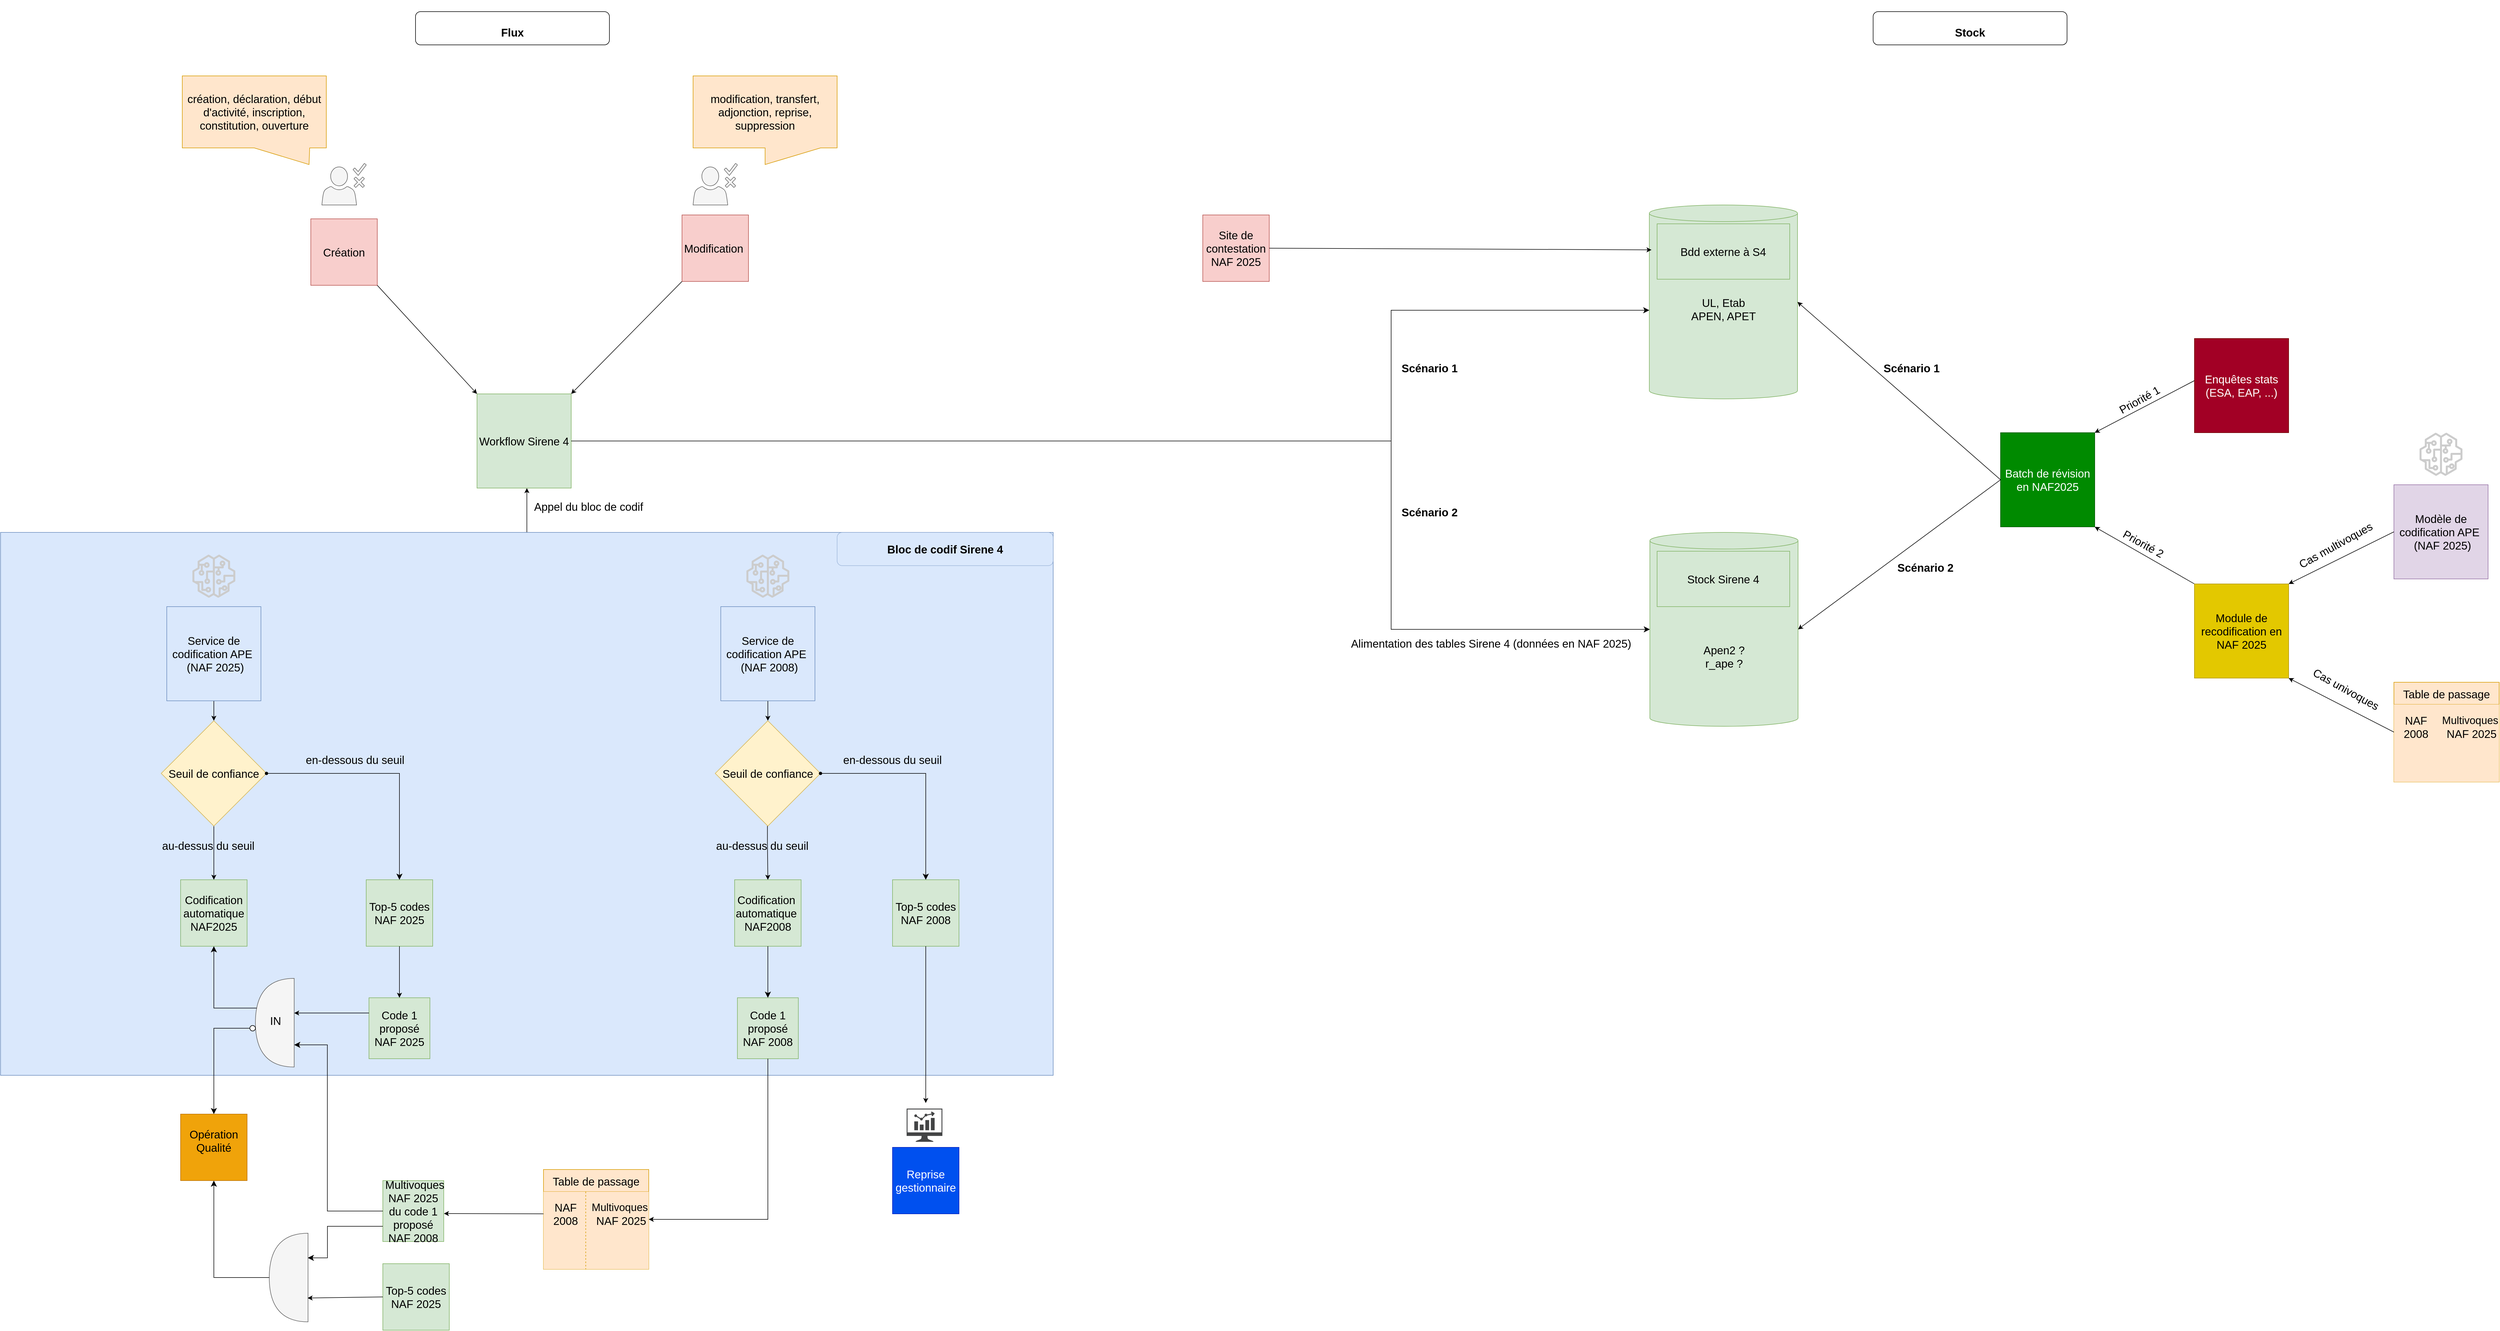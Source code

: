 <mxfile version="24.6.3" type="github">
  <diagram name="Page-1" id="qdVHiyYg8f9BKUNEij3J">
    <mxGraphModel dx="2718" dy="1852" grid="1" gridSize="10" guides="1" tooltips="1" connect="1" arrows="1" fold="1" page="1" pageScale="1" pageWidth="1169" pageHeight="827" math="0" shadow="0">
      <root>
        <mxCell id="0" />
        <mxCell id="1" parent="0" />
        <mxCell id="wSmamIy-QW6w1RSmSMdU-129" value="" style="edgeStyle=orthogonalEdgeStyle;rounded=0;orthogonalLoop=1;jettySize=auto;html=1;" parent="1" source="RjrmRjccAGC_DrgQe7qA-4" edge="1">
          <mxGeometry relative="1" as="geometry">
            <mxPoint x="-540" as="targetPoint" />
          </mxGeometry>
        </mxCell>
        <mxCell id="wSmamIy-QW6w1RSmSMdU-139" value="Appel du bloc de codif" style="edgeLabel;html=1;align=center;verticalAlign=middle;resizable=0;points=[];strokeColor=#6c8ebf;fontFamily=Helvetica;fontSize=20;fontColor=default;fillColor=#dae8fc;labelBackgroundColor=none;" parent="wSmamIy-QW6w1RSmSMdU-129" vertex="1" connectable="0">
          <mxGeometry x="0.153" y="-1" relative="1" as="geometry">
            <mxPoint x="109" y="-1" as="offset" />
          </mxGeometry>
        </mxCell>
        <mxCell id="RjrmRjccAGC_DrgQe7qA-4" value="" style="rounded=0;whiteSpace=wrap;html=1;fillColor=#dae8fc;strokeColor=#6c8ebf;fontSize=20;" parent="1" vertex="1">
          <mxGeometry x="-1490" y="80" width="1900" height="980" as="geometry" />
        </mxCell>
        <mxCell id="wSmamIy-QW6w1RSmSMdU-16" value="" style="edgeStyle=orthogonalEdgeStyle;rounded=0;orthogonalLoop=1;jettySize=auto;html=1;fontSize=20;" parent="1" source="QqVG2MAbsxLsP4SQ3CaF-13" target="RjrmRjccAGC_DrgQe7qA-10" edge="1">
          <mxGeometry relative="1" as="geometry" />
        </mxCell>
        <mxCell id="QqVG2MAbsxLsP4SQ3CaF-13" value="&lt;span style=&quot;font-size: 20px;&quot;&gt;Service de codification APE&amp;nbsp;&lt;/span&gt;&lt;div style=&quot;font-size: 20px;&quot;&gt;&lt;span style=&quot;font-size: 20px;&quot;&gt;&amp;nbsp;(NAF 2025)&lt;/span&gt;&lt;/div&gt;" style="whiteSpace=wrap;html=1;aspect=fixed;fillColor=#dae8fc;strokeColor=#6c8ebf;fontSize=20;" parent="1" vertex="1">
          <mxGeometry x="-1190" y="214" width="170" height="170" as="geometry" />
        </mxCell>
        <mxCell id="QqVG2MAbsxLsP4SQ3CaF-20" value="" style="sketch=0;outlineConnect=0;fontColor=#232F3E;gradientColor=none;fillColor=#CCCCCC;strokeColor=none;dashed=0;verticalLabelPosition=bottom;verticalAlign=top;align=center;html=1;fontSize=20;fontStyle=0;aspect=fixed;pointerEvents=1;shape=mxgraph.aws4.sagemaker_model;" parent="1" vertex="1">
          <mxGeometry x="-1144" y="120" width="78" height="78" as="geometry" />
        </mxCell>
        <mxCell id="wSmamIy-QW6w1RSmSMdU-15" value="" style="edgeStyle=orthogonalEdgeStyle;rounded=0;orthogonalLoop=1;jettySize=auto;html=1;fontSize=20;" parent="1" source="RjrmRjccAGC_DrgQe7qA-10" target="RjrmRjccAGC_DrgQe7qA-14" edge="1">
          <mxGeometry relative="1" as="geometry" />
        </mxCell>
        <mxCell id="RjrmRjccAGC_DrgQe7qA-10" value="&lt;br style=&quot;font-size: 20px;&quot;&gt;&lt;span style=&quot;forced-color-adjust: none; color: rgb(0, 0, 0); font-family: Helvetica; font-style: normal; font-variant-ligatures: normal; font-variant-caps: normal; font-weight: 400; letter-spacing: normal; orphans: 2; text-align: center; text-indent: 0px; text-transform: none; widows: 2; word-spacing: 0px; -webkit-text-stroke-width: 0px; white-space: normal; text-decoration-thickness: initial; text-decoration-style: initial; text-decoration-color: initial; font-size: 20px;&quot;&gt;Seuil de confiance&lt;/span&gt;&lt;div style=&quot;font-size: 20px;&quot;&gt;&lt;br style=&quot;font-size: 20px;&quot;&gt;&lt;/div&gt;" style="rhombus;whiteSpace=wrap;html=1;fillColor=#fff2cc;strokeColor=#d6b656;fontSize=20;" parent="1" vertex="1">
          <mxGeometry x="-1200" y="420" width="190" height="190" as="geometry" />
        </mxCell>
        <mxCell id="RjrmRjccAGC_DrgQe7qA-14" value="&lt;span style=&quot;font-size: 20px;&quot;&gt;Codification&lt;/span&gt;&lt;div&gt;&lt;span style=&quot;font-size: 20px;&quot;&gt;automatique&lt;/span&gt;&lt;div&gt;&lt;span style=&quot;font-size: 20px;&quot;&gt;NAF2025&lt;/span&gt;&lt;/div&gt;&lt;/div&gt;" style="whiteSpace=wrap;html=1;aspect=fixed;fillColor=#d5e8d4;strokeColor=#82b366;fontSize=20;" parent="1" vertex="1">
          <mxGeometry x="-1165" y="707" width="120" height="120" as="geometry" />
        </mxCell>
        <mxCell id="RjrmRjccAGC_DrgQe7qA-16" value="&lt;h1&gt;&lt;font style=&quot;font-size: 20px;&quot;&gt;Stock&lt;/font&gt;&lt;/h1&gt;" style="rounded=1;whiteSpace=wrap;html=1;fontSize=20;" parent="1" vertex="1">
          <mxGeometry x="1890" y="-860" width="350" height="60" as="geometry" />
        </mxCell>
        <mxCell id="RjrmRjccAGC_DrgQe7qA-19" value="&lt;font style=&quot;font-size: 20px;&quot;&gt;&lt;b style=&quot;font-size: 20px;&quot;&gt;Bloc de codif Sirene 4&lt;/b&gt;&lt;/font&gt;" style="rounded=1;whiteSpace=wrap;html=1;dashed=1;fillColor=#dae8fc;strokeColor=#6c8ebf;dashPattern=1 1;fontSize=20;" parent="1" vertex="1">
          <mxGeometry x="20" y="80" width="390" height="60" as="geometry" />
        </mxCell>
        <mxCell id="wSmamIy-QW6w1RSmSMdU-9" value="&lt;div&gt;&lt;br&gt;&lt;/div&gt;&lt;div&gt;&lt;br&gt;&lt;/div&gt;&lt;div&gt;&lt;br&gt;&lt;/div&gt;&lt;div&gt;Apen2 ?&lt;/div&gt;&lt;div&gt;r_ape ?&lt;br&gt;&lt;/div&gt;" style="shape=cylinder3;whiteSpace=wrap;html=1;boundedLbl=1;backgroundOutline=1;size=15;fillColor=#d5e8d4;strokeColor=#82b366;fontSize=20;" parent="1" vertex="1">
          <mxGeometry x="1487" y="80" width="267.5" height="350" as="geometry" />
        </mxCell>
        <mxCell id="wSmamIy-QW6w1RSmSMdU-14" value="&lt;div&gt;Stock Sirene 4&lt;/div&gt;" style="rounded=0;whiteSpace=wrap;html=1;fillStyle=auto;glass=0;shadow=0;fillColor=#d5e8d4;strokeColor=#82b366;fontSize=20;" parent="1" vertex="1">
          <mxGeometry x="1500.06" y="114" width="239.37" height="100" as="geometry" />
        </mxCell>
        <mxCell id="wSmamIy-QW6w1RSmSMdU-19" value="&lt;span style=&quot;font-size: 20px;&quot;&gt;Opération Qualité&lt;/span&gt;&lt;div&gt;&lt;br&gt;&lt;/div&gt;" style="whiteSpace=wrap;html=1;aspect=fixed;fillColor=#f0a30a;strokeColor=#BD7000;fontSize=20;fontColor=#000000;" parent="1" vertex="1">
          <mxGeometry x="-1165" y="1130" width="120" height="120" as="geometry" />
        </mxCell>
        <mxCell id="wSmamIy-QW6w1RSmSMdU-23" value="" style="shape=waypoint;sketch=0;fillStyle=solid;size=6;pointerEvents=1;points=[];fillColor=none;resizable=0;rotatable=0;perimeter=centerPerimeter;snapToPoint=1;" parent="1" vertex="1">
          <mxGeometry x="-1020" y="505" width="20" height="20" as="geometry" />
        </mxCell>
        <mxCell id="wSmamIy-QW6w1RSmSMdU-24" value="au-dessus du seuil" style="text;html=1;strokeColor=none;fillColor=none;align=center;verticalAlign=middle;whiteSpace=wrap;rounded=0;rotation=0;fontFamily=Helvetica;fontSize=20;fontColor=default;" parent="1" vertex="1">
          <mxGeometry x="-1200" y="630" width="170" height="30" as="geometry" />
        </mxCell>
        <mxCell id="wSmamIy-QW6w1RSmSMdU-25" value="&lt;div&gt;en-dessous du seuil&lt;/div&gt;" style="text;html=1;strokeColor=none;fillColor=none;align=center;verticalAlign=middle;whiteSpace=wrap;rounded=0;rotation=0;fontFamily=Helvetica;fontSize=20;fontColor=default;" parent="1" vertex="1">
          <mxGeometry x="-940" y="475" width="180" height="30" as="geometry" />
        </mxCell>
        <mxCell id="wSmamIy-QW6w1RSmSMdU-28" value="" style="edgeStyle=orthogonalEdgeStyle;rounded=0;orthogonalLoop=1;jettySize=auto;html=1;fontSize=20;" parent="1" source="wSmamIy-QW6w1RSmSMdU-29" target="wSmamIy-QW6w1RSmSMdU-31" edge="1">
          <mxGeometry relative="1" as="geometry" />
        </mxCell>
        <mxCell id="wSmamIy-QW6w1RSmSMdU-29" value="&lt;span style=&quot;font-size: 20px;&quot;&gt;Service de codification APE&amp;nbsp;&lt;/span&gt;&lt;div style=&quot;font-size: 20px;&quot;&gt;&lt;span style=&quot;font-size: 20px;&quot;&gt;&amp;nbsp;(NAF 2008)&lt;/span&gt;&lt;/div&gt;" style="whiteSpace=wrap;html=1;aspect=fixed;fillColor=#dae8fc;strokeColor=#6c8ebf;fontSize=20;" parent="1" vertex="1">
          <mxGeometry x="-190" y="214" width="170" height="170" as="geometry" />
        </mxCell>
        <mxCell id="wSmamIy-QW6w1RSmSMdU-30" value="" style="sketch=0;outlineConnect=0;fontColor=#232F3E;gradientColor=none;fillColor=#CCCCCC;strokeColor=none;dashed=0;verticalLabelPosition=bottom;verticalAlign=top;align=center;html=1;fontSize=20;fontStyle=0;aspect=fixed;pointerEvents=1;shape=mxgraph.aws4.sagemaker_model;" parent="1" vertex="1">
          <mxGeometry x="-144" y="120" width="78" height="78" as="geometry" />
        </mxCell>
        <mxCell id="wSmamIy-QW6w1RSmSMdU-31" value="&lt;br style=&quot;font-size: 20px;&quot;&gt;&lt;span style=&quot;forced-color-adjust: none; color: rgb(0, 0, 0); font-family: Helvetica; font-style: normal; font-variant-ligatures: normal; font-variant-caps: normal; font-weight: 400; letter-spacing: normal; orphans: 2; text-align: center; text-indent: 0px; text-transform: none; widows: 2; word-spacing: 0px; -webkit-text-stroke-width: 0px; white-space: normal; text-decoration-thickness: initial; text-decoration-style: initial; text-decoration-color: initial; font-size: 20px;&quot;&gt;Seuil de confiance&lt;/span&gt;&lt;div style=&quot;font-size: 20px;&quot;&gt;&lt;br style=&quot;font-size: 20px;&quot;&gt;&lt;/div&gt;" style="rhombus;whiteSpace=wrap;html=1;fillColor=#fff2cc;strokeColor=#d6b656;fontSize=20;" parent="1" vertex="1">
          <mxGeometry x="-200" y="420" width="190" height="190" as="geometry" />
        </mxCell>
        <mxCell id="wSmamIy-QW6w1RSmSMdU-32" value="&lt;span style=&quot;font-size: 20px;&quot;&gt;Codification&amp;nbsp;&lt;/span&gt;&lt;div&gt;&lt;span style=&quot;font-size: 20px;&quot;&gt;automatique&amp;nbsp;&lt;/span&gt;&lt;/div&gt;&lt;div&gt;&lt;span style=&quot;font-size: 20px;&quot;&gt;NAF2008&lt;/span&gt;&lt;/div&gt;" style="whiteSpace=wrap;html=1;aspect=fixed;fillColor=#d5e8d4;strokeColor=#82b366;fontSize=20;" parent="1" vertex="1">
          <mxGeometry x="-165" y="707" width="120" height="120" as="geometry" />
        </mxCell>
        <mxCell id="wSmamIy-QW6w1RSmSMdU-34" value="au-dessus du seuil" style="text;html=1;strokeColor=none;fillColor=none;align=center;verticalAlign=middle;whiteSpace=wrap;rounded=0;rotation=0;fontFamily=Helvetica;fontSize=20;fontColor=default;" parent="1" vertex="1">
          <mxGeometry x="-200" y="630" width="170" height="30" as="geometry" />
        </mxCell>
        <mxCell id="wSmamIy-QW6w1RSmSMdU-35" value="&lt;div&gt;en-dessous du seuil&lt;/div&gt;" style="text;html=1;strokeColor=none;fillColor=none;align=center;verticalAlign=middle;whiteSpace=wrap;rounded=0;rotation=0;fontFamily=Helvetica;fontSize=20;fontColor=default;" parent="1" vertex="1">
          <mxGeometry x="30" y="475" width="180" height="30" as="geometry" />
        </mxCell>
        <mxCell id="wSmamIy-QW6w1RSmSMdU-39" value="&lt;span style=&quot;font-size: 20px;&quot;&gt;Top-5 codes NAF&lt;/span&gt;&lt;span style=&quot;background-color: initial;&quot;&gt;&amp;nbsp;2025&lt;/span&gt;" style="whiteSpace=wrap;html=1;aspect=fixed;fillColor=#d5e8d4;strokeColor=#82b366;fontSize=20;" parent="1" vertex="1">
          <mxGeometry x="-830" y="707" width="120" height="120" as="geometry" />
        </mxCell>
        <mxCell id="wSmamIy-QW6w1RSmSMdU-42" value="" style="shape=waypoint;sketch=0;fillStyle=solid;size=6;pointerEvents=1;points=[];fillColor=none;resizable=0;rotatable=0;perimeter=centerPerimeter;snapToPoint=1;" parent="1" vertex="1">
          <mxGeometry x="-20" y="505" width="20" height="20" as="geometry" />
        </mxCell>
        <mxCell id="wSmamIy-QW6w1RSmSMdU-43" value="&lt;span style=&quot;font-size: 20px;&quot;&gt;Top-5 codes NAF&lt;/span&gt;&lt;span style=&quot;background-color: initial;&quot;&gt;&amp;nbsp;2008&lt;/span&gt;" style="whiteSpace=wrap;html=1;aspect=fixed;fillColor=#d5e8d4;strokeColor=#82b366;fontSize=20;" parent="1" vertex="1">
          <mxGeometry x="120" y="707" width="120" height="120" as="geometry" />
        </mxCell>
        <mxCell id="wSmamIy-QW6w1RSmSMdU-44" value="" style="edgeStyle=segmentEdgeStyle;endArrow=classic;html=1;curved=0;rounded=0;endSize=8;startSize=8;exitX=0.862;exitY=1.154;exitDx=0;exitDy=0;exitPerimeter=0;entryX=0.5;entryY=0;entryDx=0;entryDy=0;" parent="1" source="wSmamIy-QW6w1RSmSMdU-23" target="wSmamIy-QW6w1RSmSMdU-39" edge="1">
          <mxGeometry width="50" height="50" relative="1" as="geometry">
            <mxPoint x="-380" y="670" as="sourcePoint" />
            <mxPoint x="-330" y="620" as="targetPoint" />
          </mxGeometry>
        </mxCell>
        <mxCell id="wSmamIy-QW6w1RSmSMdU-45" value="" style="edgeStyle=segmentEdgeStyle;endArrow=classic;html=1;curved=0;rounded=0;endSize=8;startSize=8;" parent="1" source="wSmamIy-QW6w1RSmSMdU-42" target="wSmamIy-QW6w1RSmSMdU-43" edge="1">
          <mxGeometry width="50" height="50" relative="1" as="geometry">
            <mxPoint y="515" as="sourcePoint" />
            <mxPoint x="-760" y="700" as="targetPoint" />
          </mxGeometry>
        </mxCell>
        <mxCell id="wSmamIy-QW6w1RSmSMdU-47" value="" style="edgeStyle=orthogonalEdgeStyle;rounded=0;orthogonalLoop=1;jettySize=auto;html=1;fontSize=20;entryX=0.5;entryY=0;entryDx=0;entryDy=0;" parent="1" target="wSmamIy-QW6w1RSmSMdU-32" edge="1">
          <mxGeometry relative="1" as="geometry">
            <mxPoint x="-105.77" y="610" as="sourcePoint" />
            <mxPoint x="-105.77" y="690" as="targetPoint" />
            <Array as="points">
              <mxPoint x="-106" y="640" />
              <mxPoint x="-105" y="640" />
            </Array>
          </mxGeometry>
        </mxCell>
        <mxCell id="wSmamIy-QW6w1RSmSMdU-89" value="Table de passage" style="shape=table;startSize=40;container=1;collapsible=0;childLayout=tableLayout;fixedRows=1;rowLines=0;fontStyle=0;strokeColor=#d79b00;fontSize=20;align=center;verticalAlign=middle;fontFamily=Helvetica;fillColor=#ffe6cc;" parent="1" vertex="1">
          <mxGeometry x="-510" y="1230" width="190" height="180" as="geometry" />
        </mxCell>
        <mxCell id="wSmamIy-QW6w1RSmSMdU-90" value="" style="shape=tableRow;horizontal=0;startSize=0;swimlaneHead=0;swimlaneBody=0;top=0;left=0;bottom=0;right=0;collapsible=0;dropTarget=0;fillColor=#ffe6cc;points=[[0,0.5],[1,0.5]];portConstraint=eastwest;strokeColor=#d79b00;fontSize=20;align=center;verticalAlign=middle;fontFamily=Helvetica;" parent="wSmamIy-QW6w1RSmSMdU-89" vertex="1">
          <mxGeometry y="40" width="190" height="80" as="geometry" />
        </mxCell>
        <mxCell id="wSmamIy-QW6w1RSmSMdU-91" value="NAF 2008" style="shape=partialRectangle;html=1;whiteSpace=wrap;connectable=0;fillColor=#ffe6cc;top=0;left=0;bottom=0;right=0;overflow=hidden;pointerEvents=1;strokeColor=#d79b00;fontSize=20;align=center;verticalAlign=middle;fontFamily=Helvetica;" parent="wSmamIy-QW6w1RSmSMdU-90" vertex="1">
          <mxGeometry width="80" height="80" as="geometry">
            <mxRectangle width="80" height="80" as="alternateBounds" />
          </mxGeometry>
        </mxCell>
        <mxCell id="wSmamIy-QW6w1RSmSMdU-92" value="&lt;font style=&quot;font-size: 19px;&quot;&gt;Multivoques&amp;nbsp;&lt;/font&gt;&lt;div&gt;NAF 2025&lt;/div&gt;" style="shape=partialRectangle;html=1;whiteSpace=wrap;connectable=0;fillColor=#ffe6cc;top=0;left=0;bottom=0;right=0;align=center;spacingLeft=6;overflow=hidden;strokeColor=#d79b00;fontSize=20;verticalAlign=middle;fontFamily=Helvetica;" parent="wSmamIy-QW6w1RSmSMdU-90" vertex="1">
          <mxGeometry x="80" width="110" height="80" as="geometry">
            <mxRectangle width="110" height="80" as="alternateBounds" />
          </mxGeometry>
        </mxCell>
        <mxCell id="wSmamIy-QW6w1RSmSMdU-93" value="" style="shape=tableRow;horizontal=0;startSize=0;swimlaneHead=0;swimlaneBody=0;top=0;left=0;bottom=0;right=0;collapsible=0;dropTarget=0;fillColor=#ffe6cc;points=[[0,0.5],[1,0.5]];portConstraint=eastwest;strokeColor=#d79b00;fontSize=20;align=center;verticalAlign=middle;fontFamily=Helvetica;" parent="wSmamIy-QW6w1RSmSMdU-89" vertex="1">
          <mxGeometry y="120" width="190" height="30" as="geometry" />
        </mxCell>
        <mxCell id="wSmamIy-QW6w1RSmSMdU-94" value="" style="shape=partialRectangle;html=1;whiteSpace=wrap;connectable=0;fillColor=#ffe6cc;top=0;left=0;bottom=0;right=0;overflow=hidden;strokeColor=#d79b00;fontSize=20;align=center;verticalAlign=middle;fontFamily=Helvetica;" parent="wSmamIy-QW6w1RSmSMdU-93" vertex="1">
          <mxGeometry width="80" height="30" as="geometry">
            <mxRectangle width="80" height="30" as="alternateBounds" />
          </mxGeometry>
        </mxCell>
        <mxCell id="wSmamIy-QW6w1RSmSMdU-95" value="" style="shape=partialRectangle;html=1;whiteSpace=wrap;connectable=0;fillColor=#ffe6cc;top=0;left=0;bottom=0;right=0;align=center;spacingLeft=6;overflow=hidden;strokeColor=#d79b00;fontSize=20;verticalAlign=middle;fontFamily=Helvetica;" parent="wSmamIy-QW6w1RSmSMdU-93" vertex="1">
          <mxGeometry x="80" width="110" height="30" as="geometry">
            <mxRectangle width="110" height="30" as="alternateBounds" />
          </mxGeometry>
        </mxCell>
        <mxCell id="wSmamIy-QW6w1RSmSMdU-96" value="" style="shape=tableRow;horizontal=0;startSize=0;swimlaneHead=0;swimlaneBody=0;top=0;left=0;bottom=0;right=0;collapsible=0;dropTarget=0;fillColor=#ffe6cc;points=[[0,0.5],[1,0.5]];portConstraint=eastwest;strokeColor=#d79b00;fontSize=20;align=center;verticalAlign=middle;fontFamily=Helvetica;" parent="wSmamIy-QW6w1RSmSMdU-89" vertex="1">
          <mxGeometry y="150" width="190" height="30" as="geometry" />
        </mxCell>
        <mxCell id="wSmamIy-QW6w1RSmSMdU-97" value="" style="shape=partialRectangle;html=1;whiteSpace=wrap;connectable=0;fillColor=#ffe6cc;top=0;left=0;bottom=0;right=0;overflow=hidden;strokeColor=#d79b00;fontSize=20;align=center;verticalAlign=middle;fontFamily=Helvetica;" parent="wSmamIy-QW6w1RSmSMdU-96" vertex="1">
          <mxGeometry width="80" height="30" as="geometry">
            <mxRectangle width="80" height="30" as="alternateBounds" />
          </mxGeometry>
        </mxCell>
        <mxCell id="wSmamIy-QW6w1RSmSMdU-98" value="" style="shape=partialRectangle;html=1;whiteSpace=wrap;connectable=0;fillColor=#ffe6cc;top=0;left=0;bottom=0;right=0;align=center;spacingLeft=6;overflow=hidden;strokeColor=#d79b00;fontSize=20;verticalAlign=middle;fontFamily=Helvetica;" parent="wSmamIy-QW6w1RSmSMdU-96" vertex="1">
          <mxGeometry x="80" width="110" height="30" as="geometry">
            <mxRectangle width="110" height="30" as="alternateBounds" />
          </mxGeometry>
        </mxCell>
        <mxCell id="wSmamIy-QW6w1RSmSMdU-48" value="&lt;span style=&quot;font-size: 20px;&quot;&gt;Reprise gestionnaire&lt;/span&gt;" style="whiteSpace=wrap;html=1;aspect=fixed;fillColor=#0050ef;strokeColor=#001DBC;fontSize=20;fontColor=#ffffff;" parent="1" vertex="1">
          <mxGeometry x="120" y="1190" width="120" height="120" as="geometry" />
        </mxCell>
        <mxCell id="wSmamIy-QW6w1RSmSMdU-103" value="" style="shape=or;whiteSpace=wrap;html=1;direction=south;rotation=90;strokeColor=#666666;align=center;verticalAlign=middle;fontFamily=Helvetica;fontSize=20;fontColor=#333333;fillColor=#f5f5f5;" parent="1" vertex="1">
          <mxGeometry x="-1075" y="930" width="160" height="70" as="geometry" />
        </mxCell>
        <mxCell id="wSmamIy-QW6w1RSmSMdU-108" value="Code 1 proposé&lt;div&gt;NAF 2008&lt;/div&gt;" style="whiteSpace=wrap;html=1;aspect=fixed;fillColor=#d5e8d4;strokeColor=#82b366;fontSize=20;" parent="1" vertex="1">
          <mxGeometry x="-160" y="920" width="110" height="110" as="geometry" />
        </mxCell>
        <mxCell id="wSmamIy-QW6w1RSmSMdU-109" value="" style="edgeStyle=segmentEdgeStyle;endArrow=classic;html=1;curved=0;rounded=0;endSize=8;startSize=8;entryX=0.5;entryY=0;entryDx=0;entryDy=0;" parent="1" source="wSmamIy-QW6w1RSmSMdU-32" target="wSmamIy-QW6w1RSmSMdU-108" edge="1">
          <mxGeometry width="50" height="50" relative="1" as="geometry">
            <mxPoint x="-190" y="1169.95" as="sourcePoint" />
            <mxPoint x="-140" y="1119.95" as="targetPoint" />
          </mxGeometry>
        </mxCell>
        <mxCell id="wSmamIy-QW6w1RSmSMdU-110" value="" style="endArrow=classic;html=1;rounded=0;exitX=0.5;exitY=1;exitDx=0;exitDy=0;entryX=1;entryY=0.5;entryDx=0;entryDy=0;" parent="1" source="wSmamIy-QW6w1RSmSMdU-108" target="wSmamIy-QW6w1RSmSMdU-89" edge="1">
          <mxGeometry width="50" height="50" relative="1" as="geometry">
            <mxPoint x="-420" y="1040" as="sourcePoint" />
            <mxPoint x="-370" y="990" as="targetPoint" />
            <Array as="points">
              <mxPoint x="-105" y="1320" />
            </Array>
          </mxGeometry>
        </mxCell>
        <mxCell id="wSmamIy-QW6w1RSmSMdU-111" value="&amp;nbsp;Multivoques NAF 2025 du code 1 proposé NAF 2008" style="whiteSpace=wrap;html=1;aspect=fixed;fillColor=#d5e8d4;strokeColor=#82b366;fontSize=20;" parent="1" vertex="1">
          <mxGeometry x="-800" y="1250" width="110" height="110" as="geometry" />
        </mxCell>
        <mxCell id="wSmamIy-QW6w1RSmSMdU-113" value="Code 1 proposé&lt;div&gt;NAF 2025&lt;/div&gt;" style="whiteSpace=wrap;html=1;aspect=fixed;fillColor=#d5e8d4;strokeColor=#82b366;fontSize=20;" parent="1" vertex="1">
          <mxGeometry x="-825" y="920" width="110" height="110" as="geometry" />
        </mxCell>
        <mxCell id="wSmamIy-QW6w1RSmSMdU-117" value="&lt;span style=&quot;font-size: 20px;&quot;&gt;Création&lt;/span&gt;" style="whiteSpace=wrap;html=1;aspect=fixed;fillColor=#f8cecc;strokeColor=#b85450;fontSize=20;" parent="1" vertex="1">
          <mxGeometry x="-930" y="-486" width="120" height="120" as="geometry" />
        </mxCell>
        <mxCell id="wSmamIy-QW6w1RSmSMdU-118" value="&lt;span style=&quot;font-size: 20px;&quot;&gt;Modification&amp;nbsp;&lt;/span&gt;" style="whiteSpace=wrap;html=1;aspect=fixed;fillColor=#f8cecc;strokeColor=#b85450;fontSize=20;" parent="1" vertex="1">
          <mxGeometry x="-260" y="-493" width="120" height="120" as="geometry" />
        </mxCell>
        <mxCell id="wSmamIy-QW6w1RSmSMdU-119" value="Workflow Sirene 4" style="whiteSpace=wrap;html=1;aspect=fixed;fillColor=#d5e8d4;strokeColor=#82b366;fontSize=20;" parent="1" vertex="1">
          <mxGeometry x="-630" y="-170" width="170" height="170" as="geometry" />
        </mxCell>
        <mxCell id="wSmamIy-QW6w1RSmSMdU-120" value="" style="sketch=0;pointerEvents=1;shadow=0;dashed=0;html=1;strokeColor=#666666;fillColor=#f5f5f5;labelPosition=center;verticalLabelPosition=bottom;verticalAlign=top;outlineConnect=0;align=center;shape=mxgraph.office.users.approver;fontColor=#333333;fontSize=20;" parent="1" vertex="1">
          <mxGeometry x="-910" y="-586" width="80" height="75" as="geometry" />
        </mxCell>
        <mxCell id="wSmamIy-QW6w1RSmSMdU-121" value="" style="endArrow=classic;html=1;rounded=0;exitX=1;exitY=1;exitDx=0;exitDy=0;entryX=0;entryY=0;entryDx=0;entryDy=0;fontSize=20;" parent="1" source="wSmamIy-QW6w1RSmSMdU-117" target="wSmamIy-QW6w1RSmSMdU-119" edge="1">
          <mxGeometry width="50" height="50" relative="1" as="geometry">
            <mxPoint x="-410" y="-154" as="sourcePoint" />
            <mxPoint x="-240" y="-54" as="targetPoint" />
          </mxGeometry>
        </mxCell>
        <mxCell id="wSmamIy-QW6w1RSmSMdU-122" value="" style="sketch=0;pointerEvents=1;shadow=0;dashed=0;html=1;strokeColor=#666666;fillColor=#f5f5f5;labelPosition=center;verticalLabelPosition=bottom;verticalAlign=top;outlineConnect=0;align=center;shape=mxgraph.office.users.approver;fontColor=#333333;fontSize=20;" parent="1" vertex="1">
          <mxGeometry x="-240" y="-586" width="80" height="75" as="geometry" />
        </mxCell>
        <mxCell id="wSmamIy-QW6w1RSmSMdU-123" value="&lt;h1&gt;&lt;font style=&quot;font-size: 20px;&quot;&gt;Flux&lt;/font&gt;&lt;/h1&gt;" style="rounded=1;whiteSpace=wrap;html=1;fontSize=20;" parent="1" vertex="1">
          <mxGeometry x="-741" y="-860" width="350" height="60" as="geometry" />
        </mxCell>
        <mxCell id="wSmamIy-QW6w1RSmSMdU-124" value="" style="endArrow=classic;html=1;rounded=0;entryX=1;entryY=0;entryDx=0;entryDy=0;exitX=0;exitY=1;exitDx=0;exitDy=0;fontSize=20;" parent="1" source="wSmamIy-QW6w1RSmSMdU-118" target="wSmamIy-QW6w1RSmSMdU-119" edge="1">
          <mxGeometry width="50" height="50" relative="1" as="geometry">
            <mxPoint x="-410" y="-154" as="sourcePoint" />
            <mxPoint x="-360" y="-204" as="targetPoint" />
          </mxGeometry>
        </mxCell>
        <mxCell id="wSmamIy-QW6w1RSmSMdU-125" value="&lt;span style=&quot;font-size: 20px;&quot;&gt;modification, transfert, adjonction, reprise, suppression&lt;/span&gt;" style="shape=callout;whiteSpace=wrap;html=1;perimeter=calloutPerimeter;base=100;fillColor=#ffe6cc;strokeColor=#d79b00;" parent="1" vertex="1">
          <mxGeometry x="-240" y="-744" width="260" height="160" as="geometry" />
        </mxCell>
        <mxCell id="wSmamIy-QW6w1RSmSMdU-126" value="&lt;span style=&quot;font-size: 20px;&quot;&gt;création, déclaration, début d&#39;activité, inscription, constitution, ouverture&lt;/span&gt;" style="shape=callout;whiteSpace=wrap;html=1;perimeter=calloutPerimeter;base=100;position2=0.88;fillColor=#ffe6cc;strokeColor=#d79b00;" parent="1" vertex="1">
          <mxGeometry x="-1162" y="-744" width="260" height="160" as="geometry" />
        </mxCell>
        <mxCell id="wSmamIy-QW6w1RSmSMdU-140" value="" style="endArrow=classic;html=1;rounded=0;exitX=0.5;exitY=1;exitDx=0;exitDy=0;" parent="1" source="wSmamIy-QW6w1RSmSMdU-39" target="wSmamIy-QW6w1RSmSMdU-113" edge="1">
          <mxGeometry width="50" height="50" relative="1" as="geometry">
            <mxPoint x="-650" y="1030" as="sourcePoint" />
            <mxPoint x="-640" y="1150" as="targetPoint" />
          </mxGeometry>
        </mxCell>
        <mxCell id="wSmamIy-QW6w1RSmSMdU-142" value="IN" style="edgeLabel;html=1;align=center;verticalAlign=middle;resizable=0;points=[];strokeColor=#6c8ebf;fontFamily=Helvetica;fontSize=20;fontColor=default;fillColor=#dae8fc;labelBackgroundColor=none;" parent="1" vertex="1" connectable="0">
          <mxGeometry x="-769.996" y="-100.0" as="geometry">
            <mxPoint x="-224" y="1061" as="offset" />
          </mxGeometry>
        </mxCell>
        <mxCell id="wSmamIy-QW6w1RSmSMdU-144" value="" style="endArrow=classic;html=1;rounded=0;exitX=0;exitY=0.5;exitDx=0;exitDy=0;entryX=1.002;entryY=0.541;entryDx=0;entryDy=0;entryPerimeter=0;" parent="1" source="wSmamIy-QW6w1RSmSMdU-90" target="wSmamIy-QW6w1RSmSMdU-111" edge="1">
          <mxGeometry width="50" height="50" relative="1" as="geometry">
            <mxPoint x="-520" y="1391.58" as="sourcePoint" />
            <mxPoint x="-710" y="1390" as="targetPoint" />
            <Array as="points" />
          </mxGeometry>
        </mxCell>
        <mxCell id="wSmamIy-QW6w1RSmSMdU-146" value="" style="edgeStyle=elbowEdgeStyle;elbow=horizontal;endArrow=classic;html=1;curved=0;rounded=0;endSize=8;startSize=8;exitX=0;exitY=0.5;exitDx=0;exitDy=0;entryX=0;entryY=0.25;entryDx=0;entryDy=0;entryPerimeter=0;" parent="1" source="wSmamIy-QW6w1RSmSMdU-111" target="wSmamIy-QW6w1RSmSMdU-103" edge="1">
          <mxGeometry width="50" height="50" relative="1" as="geometry">
            <mxPoint x="-825" y="1640" as="sourcePoint" />
            <mxPoint x="-960.11" y="920" as="targetPoint" />
            <Array as="points">
              <mxPoint x="-900.11" y="1170" />
              <mxPoint x="-880.11" y="1170" />
              <mxPoint x="-850.11" y="1160" />
              <mxPoint x="-940.11" y="1158" />
            </Array>
          </mxGeometry>
        </mxCell>
        <mxCell id="wSmamIy-QW6w1RSmSMdU-148" value="" style="endArrow=classic;html=1;rounded=0;exitX=0;exitY=0.25;exitDx=0;exitDy=0;entryX=0;entryY=0.609;entryDx=0;entryDy=0;entryPerimeter=0;" parent="1" source="wSmamIy-QW6w1RSmSMdU-113" target="wSmamIy-QW6w1RSmSMdU-103" edge="1">
          <mxGeometry width="50" height="50" relative="1" as="geometry">
            <mxPoint x="-902" y="970" as="sourcePoint" />
            <mxPoint x="-852" y="920" as="targetPoint" />
          </mxGeometry>
        </mxCell>
        <mxCell id="wSmamIy-QW6w1RSmSMdU-150" value="" style="edgeStyle=segmentEdgeStyle;endArrow=classic;html=1;curved=0;rounded=0;endSize=8;startSize=8;exitX=0.966;exitY=0.665;exitDx=0;exitDy=0;exitPerimeter=0;" parent="1" source="wSmamIy-QW6w1RSmSMdU-103" target="RjrmRjccAGC_DrgQe7qA-14" edge="1">
          <mxGeometry width="50" height="50" relative="1" as="geometry">
            <mxPoint x="-1030" y="938" as="sourcePoint" />
            <mxPoint x="-1105" y="830" as="targetPoint" />
            <Array as="points">
              <mxPoint x="-1105" y="939" />
            </Array>
          </mxGeometry>
        </mxCell>
        <mxCell id="wSmamIy-QW6w1RSmSMdU-180" value="" style="ellipse;whiteSpace=wrap;html=1;aspect=fixed;" parent="1" vertex="1">
          <mxGeometry x="-1040" y="970" width="10" height="10" as="geometry" />
        </mxCell>
        <mxCell id="wSmamIy-QW6w1RSmSMdU-185" value="" style="edgeStyle=segmentEdgeStyle;endArrow=classic;html=1;curved=0;rounded=0;endSize=8;startSize=8;exitX=0;exitY=0.5;exitDx=0;exitDy=0;entryX=0.5;entryY=0;entryDx=0;entryDy=0;" parent="1" source="wSmamIy-QW6w1RSmSMdU-180" target="wSmamIy-QW6w1RSmSMdU-19" edge="1">
          <mxGeometry width="50" height="50" relative="1" as="geometry">
            <mxPoint x="-1140" y="1010" as="sourcePoint" />
            <mxPoint x="-1090" y="960" as="targetPoint" />
          </mxGeometry>
        </mxCell>
        <mxCell id="wSmamIy-QW6w1RSmSMdU-187" value="" style="line;strokeWidth=1;direction=south;html=1;dashed=1;fillColor=#ffe6cc;strokeColor=#d79b00;" parent="1" vertex="1">
          <mxGeometry x="-438.75" y="1270" width="10" height="140" as="geometry" />
        </mxCell>
        <mxCell id="wSmamIy-QW6w1RSmSMdU-188" value="&lt;span style=&quot;font-size: 20px;&quot;&gt;Top-5 codes NAF&lt;/span&gt;&lt;span style=&quot;background-color: initial;&quot;&gt;&amp;nbsp;2025&lt;/span&gt;" style="whiteSpace=wrap;html=1;aspect=fixed;fillColor=#d5e8d4;strokeColor=#82b366;fontSize=20;" parent="1" vertex="1">
          <mxGeometry x="-800" y="1400" width="120" height="120" as="geometry" />
        </mxCell>
        <mxCell id="wSmamIy-QW6w1RSmSMdU-189" value="" style="shape=or;whiteSpace=wrap;html=1;direction=south;rotation=90;strokeColor=#666666;align=center;verticalAlign=middle;fontFamily=Helvetica;fontSize=20;fontColor=#333333;fillColor=#f5f5f5;" parent="1" vertex="1">
          <mxGeometry x="-1050" y="1390" width="160" height="70" as="geometry" />
        </mxCell>
        <mxCell id="wSmamIy-QW6w1RSmSMdU-190" value="" style="endArrow=classic;html=1;rounded=0;exitX=0;exitY=0.5;exitDx=0;exitDy=0;entryX=0.011;entryY=0.269;entryDx=0;entryDy=0;entryPerimeter=0;" parent="1" source="wSmamIy-QW6w1RSmSMdU-188" target="wSmamIy-QW6w1RSmSMdU-189" edge="1">
          <mxGeometry width="50" height="50" relative="1" as="geometry">
            <mxPoint x="-370" y="850" as="sourcePoint" />
            <mxPoint x="-930" y="1461" as="targetPoint" />
          </mxGeometry>
        </mxCell>
        <mxCell id="wSmamIy-QW6w1RSmSMdU-191" value="" style="edgeStyle=elbowEdgeStyle;elbow=horizontal;endArrow=classic;html=1;curved=0;rounded=0;endSize=8;startSize=8;exitX=0;exitY=0.75;exitDx=0;exitDy=0;entryX=0.006;entryY=0.722;entryDx=0;entryDy=0;entryPerimeter=0;" parent="1" source="wSmamIy-QW6w1RSmSMdU-111" target="wSmamIy-QW6w1RSmSMdU-189" edge="1">
          <mxGeometry width="50" height="50" relative="1" as="geometry">
            <mxPoint x="-810" y="1420" as="sourcePoint" />
            <mxPoint x="-760" y="1370" as="targetPoint" />
            <Array as="points">
              <mxPoint x="-900" y="1340" />
              <mxPoint x="-890" y="1360" />
            </Array>
          </mxGeometry>
        </mxCell>
        <mxCell id="wSmamIy-QW6w1RSmSMdU-192" value="" style="edgeStyle=segmentEdgeStyle;endArrow=classic;html=1;curved=0;rounded=0;endSize=8;startSize=8;exitX=1;exitY=0.5;exitDx=0;exitDy=0;exitPerimeter=0;entryX=0.5;entryY=1;entryDx=0;entryDy=0;" parent="1" source="wSmamIy-QW6w1RSmSMdU-189" target="wSmamIy-QW6w1RSmSMdU-19" edge="1">
          <mxGeometry width="50" height="50" relative="1" as="geometry">
            <mxPoint x="-1150" y="1411" as="sourcePoint" />
            <mxPoint x="-1100" y="1361" as="targetPoint" />
          </mxGeometry>
        </mxCell>
        <mxCell id="amOeIo20IFjNNnTwznWV-1" value="" style="endArrow=classic;html=1;rounded=0;exitX=0.5;exitY=1;exitDx=0;exitDy=0;" parent="1" source="wSmamIy-QW6w1RSmSMdU-43" edge="1">
          <mxGeometry width="50" height="50" relative="1" as="geometry">
            <mxPoint x="180" y="827" as="sourcePoint" />
            <mxPoint x="180" y="1110" as="targetPoint" />
          </mxGeometry>
        </mxCell>
        <mxCell id="QqVG2MAbsxLsP4SQ3CaF-67" value="" style="sketch=0;pointerEvents=1;shadow=0;dashed=0;html=1;strokeColor=none;fillColor=#434445;aspect=fixed;labelPosition=center;verticalLabelPosition=bottom;verticalAlign=top;align=center;outlineConnect=0;shape=mxgraph.vvd.nsx_dashboard;fontSize=20;" parent="1" vertex="1">
          <mxGeometry x="145.48" y="1120" width="64.52" height="60" as="geometry" />
        </mxCell>
        <mxCell id="UrDVTEaT_6tUGHthFSmy-10" value="" style="edgeStyle=elbowEdgeStyle;elbow=horizontal;endArrow=classic;html=1;curved=0;rounded=0;endSize=8;startSize=8;entryX=0;entryY=0.5;entryDx=0;entryDy=0;entryPerimeter=0;exitX=1;exitY=0.5;exitDx=0;exitDy=0;" parent="1" source="wSmamIy-QW6w1RSmSMdU-119" target="wSmamIy-QW6w1RSmSMdU-9" edge="1">
          <mxGeometry width="50" height="50" relative="1" as="geometry">
            <mxPoint x="-370" y="360" as="sourcePoint" />
            <mxPoint x="-320" y="310" as="targetPoint" />
            <Array as="points">
              <mxPoint x="1020" y="130" />
              <mxPoint x="670" y="90" />
            </Array>
          </mxGeometry>
        </mxCell>
        <mxCell id="UrDVTEaT_6tUGHthFSmy-11" value="Alimentation des tables Sirene 4 (données en NAF 2025)" style="edgeLabel;html=1;align=center;verticalAlign=middle;resizable=0;points=[];strokeColor=#6c8ebf;fontFamily=Helvetica;fontSize=20;fontColor=default;fillColor=#dae8fc;labelBackgroundColor=none;" parent="1" vertex="1" connectable="0">
          <mxGeometry x="1200.001" y="280.0" as="geometry" />
        </mxCell>
        <mxCell id="UrDVTEaT_6tUGHthFSmy-17" value="Site de contestation NAF 2025" style="whiteSpace=wrap;html=1;aspect=fixed;fillColor=#f8cecc;strokeColor=#b85450;fontSize=20;" parent="1" vertex="1">
          <mxGeometry x="680" y="-493" width="120" height="120" as="geometry" />
        </mxCell>
        <mxCell id="UrDVTEaT_6tUGHthFSmy-25" value="" style="shape=image;html=1;verticalAlign=top;verticalLabelPosition=bottom;labelBackgroundColor=#ffffff;imageAspect=0;aspect=fixed;image=https://cdn2.iconfinder.com/data/icons/thin-line-icons-for-seo-and-development-1/64/SEO_international-128.png" parent="1" vertex="1">
          <mxGeometry x="684.5" y="-629" width="111" height="111" as="geometry" />
        </mxCell>
        <mxCell id="UrDVTEaT_6tUGHthFSmy-29" value="&lt;div&gt;UL, Etab&lt;/div&gt;&lt;div&gt;APEN, APET&lt;br&gt;&lt;/div&gt;" style="shape=cylinder3;whiteSpace=wrap;html=1;boundedLbl=1;backgroundOutline=1;size=15;fillColor=#d5e8d4;strokeColor=#82b366;fontSize=20;" parent="1" vertex="1">
          <mxGeometry x="1486" y="-511" width="267.5" height="350" as="geometry" />
        </mxCell>
        <mxCell id="UrDVTEaT_6tUGHthFSmy-30" value="Bdd externe à S4 " style="rounded=0;whiteSpace=wrap;html=1;fillStyle=auto;glass=0;shadow=0;fillColor=#d5e8d4;strokeColor=#82b366;fontSize=20;" parent="1" vertex="1">
          <mxGeometry x="1500.07" y="-477" width="239.37" height="100" as="geometry" />
        </mxCell>
        <mxCell id="UrDVTEaT_6tUGHthFSmy-31" value="" style="edgeStyle=elbowEdgeStyle;elbow=horizontal;endArrow=classic;html=1;curved=0;rounded=0;endSize=8;startSize=8;entryX=0;entryY=0.543;entryDx=0;entryDy=0;entryPerimeter=0;exitX=1;exitY=0.5;exitDx=0;exitDy=0;" parent="1" source="wSmamIy-QW6w1RSmSMdU-119" target="UrDVTEaT_6tUGHthFSmy-29" edge="1">
          <mxGeometry width="50" height="50" relative="1" as="geometry">
            <mxPoint x="-460" y="-90" as="sourcePoint" />
            <mxPoint x="1190" y="-60" as="targetPoint" />
            <Array as="points">
              <mxPoint x="1020" y="-130" />
            </Array>
          </mxGeometry>
        </mxCell>
        <mxCell id="UrDVTEaT_6tUGHthFSmy-32" value="&lt;b&gt;Scénario 1&lt;/b&gt;" style="edgeLabel;html=1;align=center;verticalAlign=middle;resizable=0;points=[];strokeColor=#6c8ebf;fontFamily=Helvetica;fontSize=20;fontColor=default;fillColor=#dae8fc;labelBackgroundColor=none;" parent="1" vertex="1" connectable="0">
          <mxGeometry x="1310.001" y="-220.0" as="geometry">
            <mxPoint x="-221" y="3" as="offset" />
          </mxGeometry>
        </mxCell>
        <mxCell id="UrDVTEaT_6tUGHthFSmy-33" value="&lt;b&gt;Scénario 2&lt;br&gt;&lt;/b&gt;" style="edgeLabel;html=1;align=center;verticalAlign=middle;resizable=0;points=[];strokeColor=#6c8ebf;fontFamily=Helvetica;fontSize=20;fontColor=default;fillColor=#dae8fc;labelBackgroundColor=none;" parent="1" vertex="1" connectable="0">
          <mxGeometry x="1310.001" y="40.0" as="geometry">
            <mxPoint x="-221" y="3" as="offset" />
          </mxGeometry>
        </mxCell>
        <mxCell id="UrDVTEaT_6tUGHthFSmy-36" value="" style="endArrow=classic;html=1;rounded=0;exitX=1;exitY=0.5;exitDx=0;exitDy=0;" parent="1" source="UrDVTEaT_6tUGHthFSmy-17" edge="1">
          <mxGeometry width="50" height="50" relative="1" as="geometry">
            <mxPoint x="890" y="-300" as="sourcePoint" />
            <mxPoint x="1490" y="-430" as="targetPoint" />
          </mxGeometry>
        </mxCell>
        <mxCell id="UrDVTEaT_6tUGHthFSmy-50" value="Batch de révision en NAF2025" style="whiteSpace=wrap;html=1;aspect=fixed;fillColor=#008a00;strokeColor=#005700;fontSize=20;fontColor=#ffffff;" parent="1" vertex="1">
          <mxGeometry x="2120" y="-100" width="170" height="170" as="geometry" />
        </mxCell>
        <mxCell id="UrDVTEaT_6tUGHthFSmy-51" value="" style="endArrow=classic;html=1;rounded=0;exitX=0;exitY=0.5;exitDx=0;exitDy=0;entryX=1;entryY=0;entryDx=0;entryDy=0;" parent="1" target="UrDVTEaT_6tUGHthFSmy-50" edge="1">
          <mxGeometry width="50" height="50" relative="1" as="geometry">
            <mxPoint x="2470" y="-194" as="sourcePoint" />
            <mxPoint x="2100" y="-120" as="targetPoint" />
          </mxGeometry>
        </mxCell>
        <mxCell id="UrDVTEaT_6tUGHthFSmy-52" value="" style="endArrow=classic;html=1;rounded=0;exitX=0;exitY=0;exitDx=0;exitDy=0;entryX=1;entryY=0;entryDx=0;entryDy=0;" parent="1" source="UrDVTEaT_6tUGHthFSmy-119" edge="1">
          <mxGeometry width="50" height="50" relative="1" as="geometry">
            <mxPoint x="2470" y="170" as="sourcePoint" />
            <mxPoint x="2290" y="70" as="targetPoint" />
          </mxGeometry>
        </mxCell>
        <mxCell id="UrDVTEaT_6tUGHthFSmy-53" value="Priorité 1" style="edgeLabel;html=1;align=center;verticalAlign=middle;resizable=0;points=[];strokeColor=#6c8ebf;fontFamily=Helvetica;fontSize=20;fontColor=default;fillColor=#dae8fc;labelBackgroundColor=none;rotation=331;" parent="1" vertex="1" connectable="0">
          <mxGeometry x="2370" y="-160.0" as="geometry" />
        </mxCell>
        <mxCell id="UrDVTEaT_6tUGHthFSmy-54" value="Priorité 2" style="edgeLabel;html=1;align=center;verticalAlign=middle;resizable=0;points=[];strokeColor=#6c8ebf;fontFamily=Helvetica;fontSize=20;fontColor=default;fillColor=#dae8fc;labelBackgroundColor=none;rotation=29;" parent="1" vertex="1" connectable="0">
          <mxGeometry x="2390" y="90.0" as="geometry">
            <mxPoint x="-5.892" y="13.794" as="offset" />
          </mxGeometry>
        </mxCell>
        <mxCell id="UrDVTEaT_6tUGHthFSmy-55" value="" style="endArrow=classic;html=1;rounded=0;exitX=0;exitY=0.5;exitDx=0;exitDy=0;entryX=1;entryY=0.5;entryDx=0;entryDy=0;entryPerimeter=0;" parent="1" source="UrDVTEaT_6tUGHthFSmy-50" target="UrDVTEaT_6tUGHthFSmy-29" edge="1">
          <mxGeometry width="50" height="50" relative="1" as="geometry">
            <mxPoint x="1890" y="-60" as="sourcePoint" />
            <mxPoint x="1940" y="-110" as="targetPoint" />
          </mxGeometry>
        </mxCell>
        <mxCell id="UrDVTEaT_6tUGHthFSmy-57" value="" style="endArrow=classic;html=1;rounded=0;exitX=0;exitY=0.5;exitDx=0;exitDy=0;entryX=1;entryY=0.5;entryDx=0;entryDy=0;entryPerimeter=0;" parent="1" source="UrDVTEaT_6tUGHthFSmy-50" target="wSmamIy-QW6w1RSmSMdU-9" edge="1">
          <mxGeometry width="50" height="50" relative="1" as="geometry">
            <mxPoint x="1890" y="-60" as="sourcePoint" />
            <mxPoint x="1940" y="-110" as="targetPoint" />
          </mxGeometry>
        </mxCell>
        <mxCell id="UrDVTEaT_6tUGHthFSmy-58" value="&lt;b&gt;Scénario 1&lt;/b&gt;" style="edgeLabel;html=1;align=center;verticalAlign=middle;resizable=0;points=[];strokeColor=#6c8ebf;fontFamily=Helvetica;fontSize=20;fontColor=default;fillColor=#dae8fc;labelBackgroundColor=none;" parent="1" vertex="1" connectable="0">
          <mxGeometry x="2180.001" y="-220.0" as="geometry">
            <mxPoint x="-221" y="3" as="offset" />
          </mxGeometry>
        </mxCell>
        <mxCell id="UrDVTEaT_6tUGHthFSmy-59" value="&lt;b&gt;Scénario 2&lt;br&gt;&lt;/b&gt;" style="edgeLabel;html=1;align=center;verticalAlign=middle;resizable=0;points=[];strokeColor=#6c8ebf;fontFamily=Helvetica;fontSize=20;fontColor=default;fillColor=#dae8fc;labelBackgroundColor=none;" parent="1" vertex="1" connectable="0">
          <mxGeometry x="2205.001" y="140.0" as="geometry">
            <mxPoint x="-221" y="3" as="offset" />
          </mxGeometry>
        </mxCell>
        <mxCell id="UrDVTEaT_6tUGHthFSmy-107" value="Table de passage" style="shape=table;startSize=40;container=1;collapsible=0;childLayout=tableLayout;fixedRows=1;rowLines=0;fontStyle=0;strokeColor=#d79b00;fontSize=20;align=center;verticalAlign=middle;fontFamily=Helvetica;fillColor=#ffe6cc;" parent="1" vertex="1">
          <mxGeometry x="2830" y="350.5" width="190" height="180" as="geometry" />
        </mxCell>
        <mxCell id="UrDVTEaT_6tUGHthFSmy-108" value="" style="shape=tableRow;horizontal=0;startSize=0;swimlaneHead=0;swimlaneBody=0;top=0;left=0;bottom=0;right=0;collapsible=0;dropTarget=0;fillColor=#ffe6cc;points=[[0,0.5],[1,0.5]];portConstraint=eastwest;strokeColor=#d79b00;fontSize=20;align=center;verticalAlign=middle;fontFamily=Helvetica;" parent="UrDVTEaT_6tUGHthFSmy-107" vertex="1">
          <mxGeometry y="40" width="190" height="80" as="geometry" />
        </mxCell>
        <mxCell id="UrDVTEaT_6tUGHthFSmy-109" value="NAF 2008" style="shape=partialRectangle;html=1;whiteSpace=wrap;connectable=0;fillColor=#ffe6cc;top=0;left=0;bottom=0;right=0;overflow=hidden;pointerEvents=1;strokeColor=#d79b00;fontSize=20;align=center;verticalAlign=middle;fontFamily=Helvetica;" parent="UrDVTEaT_6tUGHthFSmy-108" vertex="1">
          <mxGeometry width="80" height="80" as="geometry">
            <mxRectangle width="80" height="80" as="alternateBounds" />
          </mxGeometry>
        </mxCell>
        <mxCell id="UrDVTEaT_6tUGHthFSmy-110" value="&lt;font style=&quot;font-size: 19px;&quot;&gt;Multivoques&amp;nbsp;&lt;/font&gt;&lt;div&gt;NAF 2025&lt;/div&gt;" style="shape=partialRectangle;html=1;whiteSpace=wrap;connectable=0;fillColor=#ffe6cc;top=0;left=0;bottom=0;right=0;align=center;spacingLeft=6;overflow=hidden;strokeColor=#d79b00;fontSize=20;verticalAlign=middle;fontFamily=Helvetica;" parent="UrDVTEaT_6tUGHthFSmy-108" vertex="1">
          <mxGeometry x="80" width="110" height="80" as="geometry">
            <mxRectangle width="110" height="80" as="alternateBounds" />
          </mxGeometry>
        </mxCell>
        <mxCell id="UrDVTEaT_6tUGHthFSmy-111" value="" style="shape=tableRow;horizontal=0;startSize=0;swimlaneHead=0;swimlaneBody=0;top=0;left=0;bottom=0;right=0;collapsible=0;dropTarget=0;fillColor=#ffe6cc;points=[[0,0.5],[1,0.5]];portConstraint=eastwest;strokeColor=#d79b00;fontSize=20;align=center;verticalAlign=middle;fontFamily=Helvetica;" parent="UrDVTEaT_6tUGHthFSmy-107" vertex="1">
          <mxGeometry y="120" width="190" height="30" as="geometry" />
        </mxCell>
        <mxCell id="UrDVTEaT_6tUGHthFSmy-112" value="" style="shape=partialRectangle;html=1;whiteSpace=wrap;connectable=0;fillColor=#ffe6cc;top=0;left=0;bottom=0;right=0;overflow=hidden;strokeColor=#d79b00;fontSize=20;align=center;verticalAlign=middle;fontFamily=Helvetica;" parent="UrDVTEaT_6tUGHthFSmy-111" vertex="1">
          <mxGeometry width="80" height="30" as="geometry">
            <mxRectangle width="80" height="30" as="alternateBounds" />
          </mxGeometry>
        </mxCell>
        <mxCell id="UrDVTEaT_6tUGHthFSmy-113" value="" style="shape=partialRectangle;html=1;whiteSpace=wrap;connectable=0;fillColor=#ffe6cc;top=0;left=0;bottom=0;right=0;align=center;spacingLeft=6;overflow=hidden;strokeColor=#d79b00;fontSize=20;verticalAlign=middle;fontFamily=Helvetica;" parent="UrDVTEaT_6tUGHthFSmy-111" vertex="1">
          <mxGeometry x="80" width="110" height="30" as="geometry">
            <mxRectangle width="110" height="30" as="alternateBounds" />
          </mxGeometry>
        </mxCell>
        <mxCell id="UrDVTEaT_6tUGHthFSmy-114" value="" style="shape=tableRow;horizontal=0;startSize=0;swimlaneHead=0;swimlaneBody=0;top=0;left=0;bottom=0;right=0;collapsible=0;dropTarget=0;fillColor=#ffe6cc;points=[[0,0.5],[1,0.5]];portConstraint=eastwest;strokeColor=#d79b00;fontSize=20;align=center;verticalAlign=middle;fontFamily=Helvetica;" parent="UrDVTEaT_6tUGHthFSmy-107" vertex="1">
          <mxGeometry y="150" width="190" height="30" as="geometry" />
        </mxCell>
        <mxCell id="UrDVTEaT_6tUGHthFSmy-115" value="" style="shape=partialRectangle;html=1;whiteSpace=wrap;connectable=0;fillColor=#ffe6cc;top=0;left=0;bottom=0;right=0;overflow=hidden;strokeColor=#d79b00;fontSize=20;align=center;verticalAlign=middle;fontFamily=Helvetica;" parent="UrDVTEaT_6tUGHthFSmy-114" vertex="1">
          <mxGeometry width="80" height="30" as="geometry">
            <mxRectangle width="80" height="30" as="alternateBounds" />
          </mxGeometry>
        </mxCell>
        <mxCell id="UrDVTEaT_6tUGHthFSmy-116" value="" style="shape=partialRectangle;html=1;whiteSpace=wrap;connectable=0;fillColor=#ffe6cc;top=0;left=0;bottom=0;right=0;align=center;spacingLeft=6;overflow=hidden;strokeColor=#d79b00;fontSize=20;verticalAlign=middle;fontFamily=Helvetica;" parent="UrDVTEaT_6tUGHthFSmy-114" vertex="1">
          <mxGeometry x="80" width="110" height="30" as="geometry">
            <mxRectangle width="110" height="30" as="alternateBounds" />
          </mxGeometry>
        </mxCell>
        <mxCell id="UrDVTEaT_6tUGHthFSmy-117" value="&lt;span style=&quot;font-size: 20px;&quot;&gt;Modèle de codification APE&amp;nbsp;&lt;/span&gt;&lt;div style=&quot;font-size: 20px;&quot;&gt;&lt;span style=&quot;font-size: 20px;&quot;&gt;&amp;nbsp;(NAF 2025)&lt;/span&gt;&lt;/div&gt;" style="whiteSpace=wrap;html=1;aspect=fixed;fillColor=#e1d5e7;strokeColor=#9673a6;fontSize=20;" parent="1" vertex="1">
          <mxGeometry x="2830" y="-6" width="170" height="170" as="geometry" />
        </mxCell>
        <mxCell id="UrDVTEaT_6tUGHthFSmy-118" value="" style="sketch=0;outlineConnect=0;fontColor=#232F3E;gradientColor=none;fillColor=#CCCCCC;strokeColor=none;dashed=0;verticalLabelPosition=bottom;verticalAlign=top;align=center;html=1;fontSize=20;fontStyle=0;aspect=fixed;pointerEvents=1;shape=mxgraph.aws4.sagemaker_model;" parent="1" vertex="1">
          <mxGeometry x="2876" y="-100" width="78" height="78" as="geometry" />
        </mxCell>
        <mxCell id="UrDVTEaT_6tUGHthFSmy-119" value="Module de recodification en NAF 2025" style="whiteSpace=wrap;html=1;aspect=fixed;fillColor=#e3c800;strokeColor=#B09500;fontSize=20;fontColor=#000000;" parent="1" vertex="1">
          <mxGeometry x="2470" y="173" width="170" height="170" as="geometry" />
        </mxCell>
        <mxCell id="UrDVTEaT_6tUGHthFSmy-120" value="" style="endArrow=classic;html=1;rounded=0;exitX=0;exitY=0.5;exitDx=0;exitDy=0;entryX=1;entryY=0;entryDx=0;entryDy=0;" parent="1" source="UrDVTEaT_6tUGHthFSmy-117" target="UrDVTEaT_6tUGHthFSmy-119" edge="1">
          <mxGeometry width="50" height="50" relative="1" as="geometry">
            <mxPoint x="2410" y="203" as="sourcePoint" />
            <mxPoint x="2460" y="153" as="targetPoint" />
          </mxGeometry>
        </mxCell>
        <mxCell id="UrDVTEaT_6tUGHthFSmy-121" value="" style="endArrow=classic;html=1;rounded=0;exitX=0;exitY=0.5;exitDx=0;exitDy=0;entryX=1;entryY=1;entryDx=0;entryDy=0;" parent="1" source="UrDVTEaT_6tUGHthFSmy-107" edge="1" target="UrDVTEaT_6tUGHthFSmy-119">
          <mxGeometry width="50" height="50" relative="1" as="geometry">
            <mxPoint x="2830" y="249" as="sourcePoint" />
            <mxPoint x="2650" y="343" as="targetPoint" />
          </mxGeometry>
        </mxCell>
        <mxCell id="UrDVTEaT_6tUGHthFSmy-122" value="&lt;div&gt;Cas multivoques&lt;/div&gt;&lt;div&gt;&lt;br&gt;&lt;/div&gt;" style="edgeLabel;html=1;align=center;verticalAlign=middle;resizable=0;points=[];strokeColor=#6c8ebf;fontFamily=Helvetica;fontSize=20;fontColor=default;fillColor=#dae8fc;labelBackgroundColor=none;rotation=331;" parent="1" vertex="1" connectable="0">
          <mxGeometry x="2730" y="113.0" as="geometry" />
        </mxCell>
        <mxCell id="UrDVTEaT_6tUGHthFSmy-123" value="&lt;div&gt;Cas univoques&lt;/div&gt;&lt;div&gt;&lt;br&gt;&lt;/div&gt;" style="edgeLabel;html=1;align=center;verticalAlign=middle;resizable=0;points=[];strokeColor=#6c8ebf;fontFamily=Helvetica;fontSize=20;fontColor=default;fillColor=#dae8fc;labelBackgroundColor=none;rotation=29;" parent="1" vertex="1" connectable="0">
          <mxGeometry x="2750" y="363.0" as="geometry">
            <mxPoint x="-5.892" y="13.794" as="offset" />
          </mxGeometry>
        </mxCell>
        <mxCell id="UrDVTEaT_6tUGHthFSmy-126" value="&lt;div&gt;Enquêtes stats&lt;/div&gt;&lt;div&gt;(ESA, EAP, ...)&lt;br&gt;&lt;/div&gt;" style="whiteSpace=wrap;html=1;aspect=fixed;fillColor=#a20025;strokeColor=#6F0000;fontSize=20;fontColor=#ffffff;" parent="1" vertex="1">
          <mxGeometry x="2470" y="-270" width="170" height="170" as="geometry" />
        </mxCell>
      </root>
    </mxGraphModel>
  </diagram>
</mxfile>
